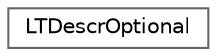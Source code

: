 digraph "Graphical Class Hierarchy"
{
 // LATEX_PDF_SIZE
  bgcolor="transparent";
  edge [fontname=Helvetica,fontsize=10,labelfontname=Helvetica,labelfontsize=10];
  node [fontname=Helvetica,fontsize=10,shape=box,height=0.2,width=0.4];
  rankdir="LR";
  Node0 [id="Node000000",label="LTDescrOptional",height=0.2,width=0.4,color="grey40", fillcolor="white", style="filled",URL="$class_l_t_descr_optional.html",tooltip=" "];
}
